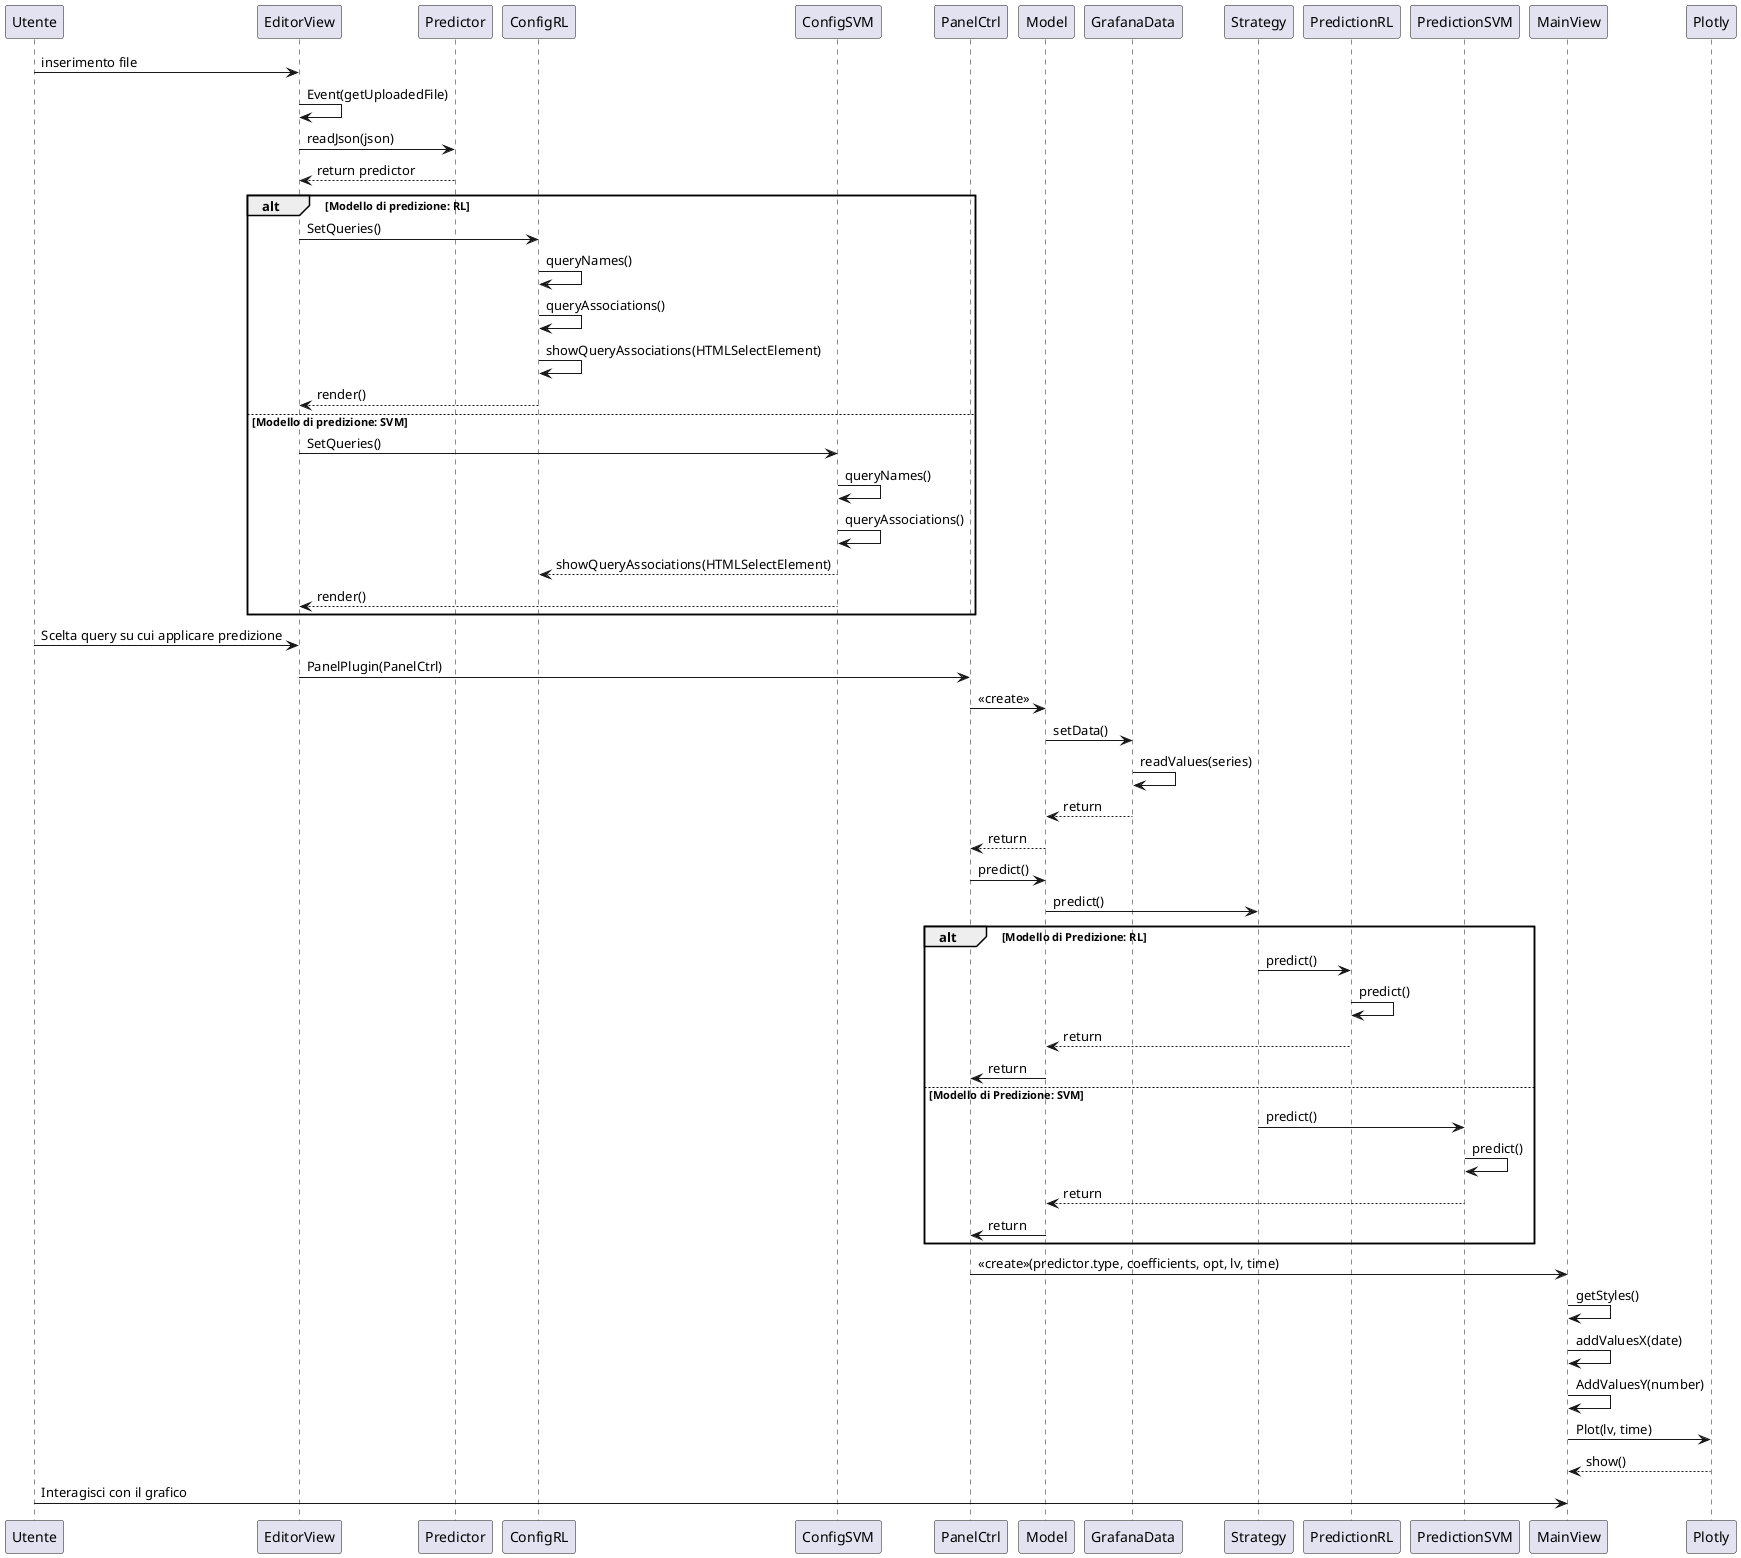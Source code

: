 @startuml
Utente -> EditorView: inserimento file

EditorView -> EditorView: Event(getUploadedFile)

EditorView -> Predictor: readJson(json)

Predictor --> EditorView: return predictor

alt Modello di predizione: RL
EditorView -> ConfigRL: SetQueries()
ConfigRL -> ConfigRL: queryNames()
ConfigRL -> ConfigRL: queryAssociations()
ConfigRL -> ConfigRL: showQueryAssociations(HTMLSelectElement)
ConfigRL --> EditorView: render()

else Modello di predizione: SVM
EditorView -> ConfigSVM: SetQueries()
ConfigSVM -> ConfigSVM: queryNames()
ConfigSVM -> ConfigSVM: queryAssociations()
ConfigSVM --> ConfigRL: showQueryAssociations(HTMLSelectElement)
ConfigSVM --> EditorView: render()
end

Utente -> EditorView: Scelta query su cui applicare predizione
EditorView -> PanelCtrl: PanelPlugin(PanelCtrl)
PanelCtrl -> Model: <<create>>
Model -> GrafanaData: setData()
GrafanaData -> GrafanaData: readValues(series)
GrafanaData --> Model: return
Model --> PanelCtrl: return
PanelCtrl -> Model: predict()
Model -> Strategy: predict()
alt Modello di Predizione: RL
Strategy -> PredictionRL: predict()
PredictionRL -> PredictionRL: predict()
PredictionRL --> Model: return
Model -> PanelCtrl: return
else Modello di Predizione: SVM
Strategy -> PredictionSVM: predict()
PredictionSVM -> PredictionSVM: predict()
PredictionSVM --> Model: return
Model -> PanelCtrl: return
end

PanelCtrl -> MainView: <<create>>(predictor.type, coefficients, opt, lv, time)
MainView -> MainView: getStyles()
MainView -> MainView: addValuesX(date)
MainView -> MainView: AddValuesY(number)
MainView -> Plotly: Plot(lv, time)
Plotly --> MainView: show()

Utente -> MainView: Interagisci con il grafico



@enduml